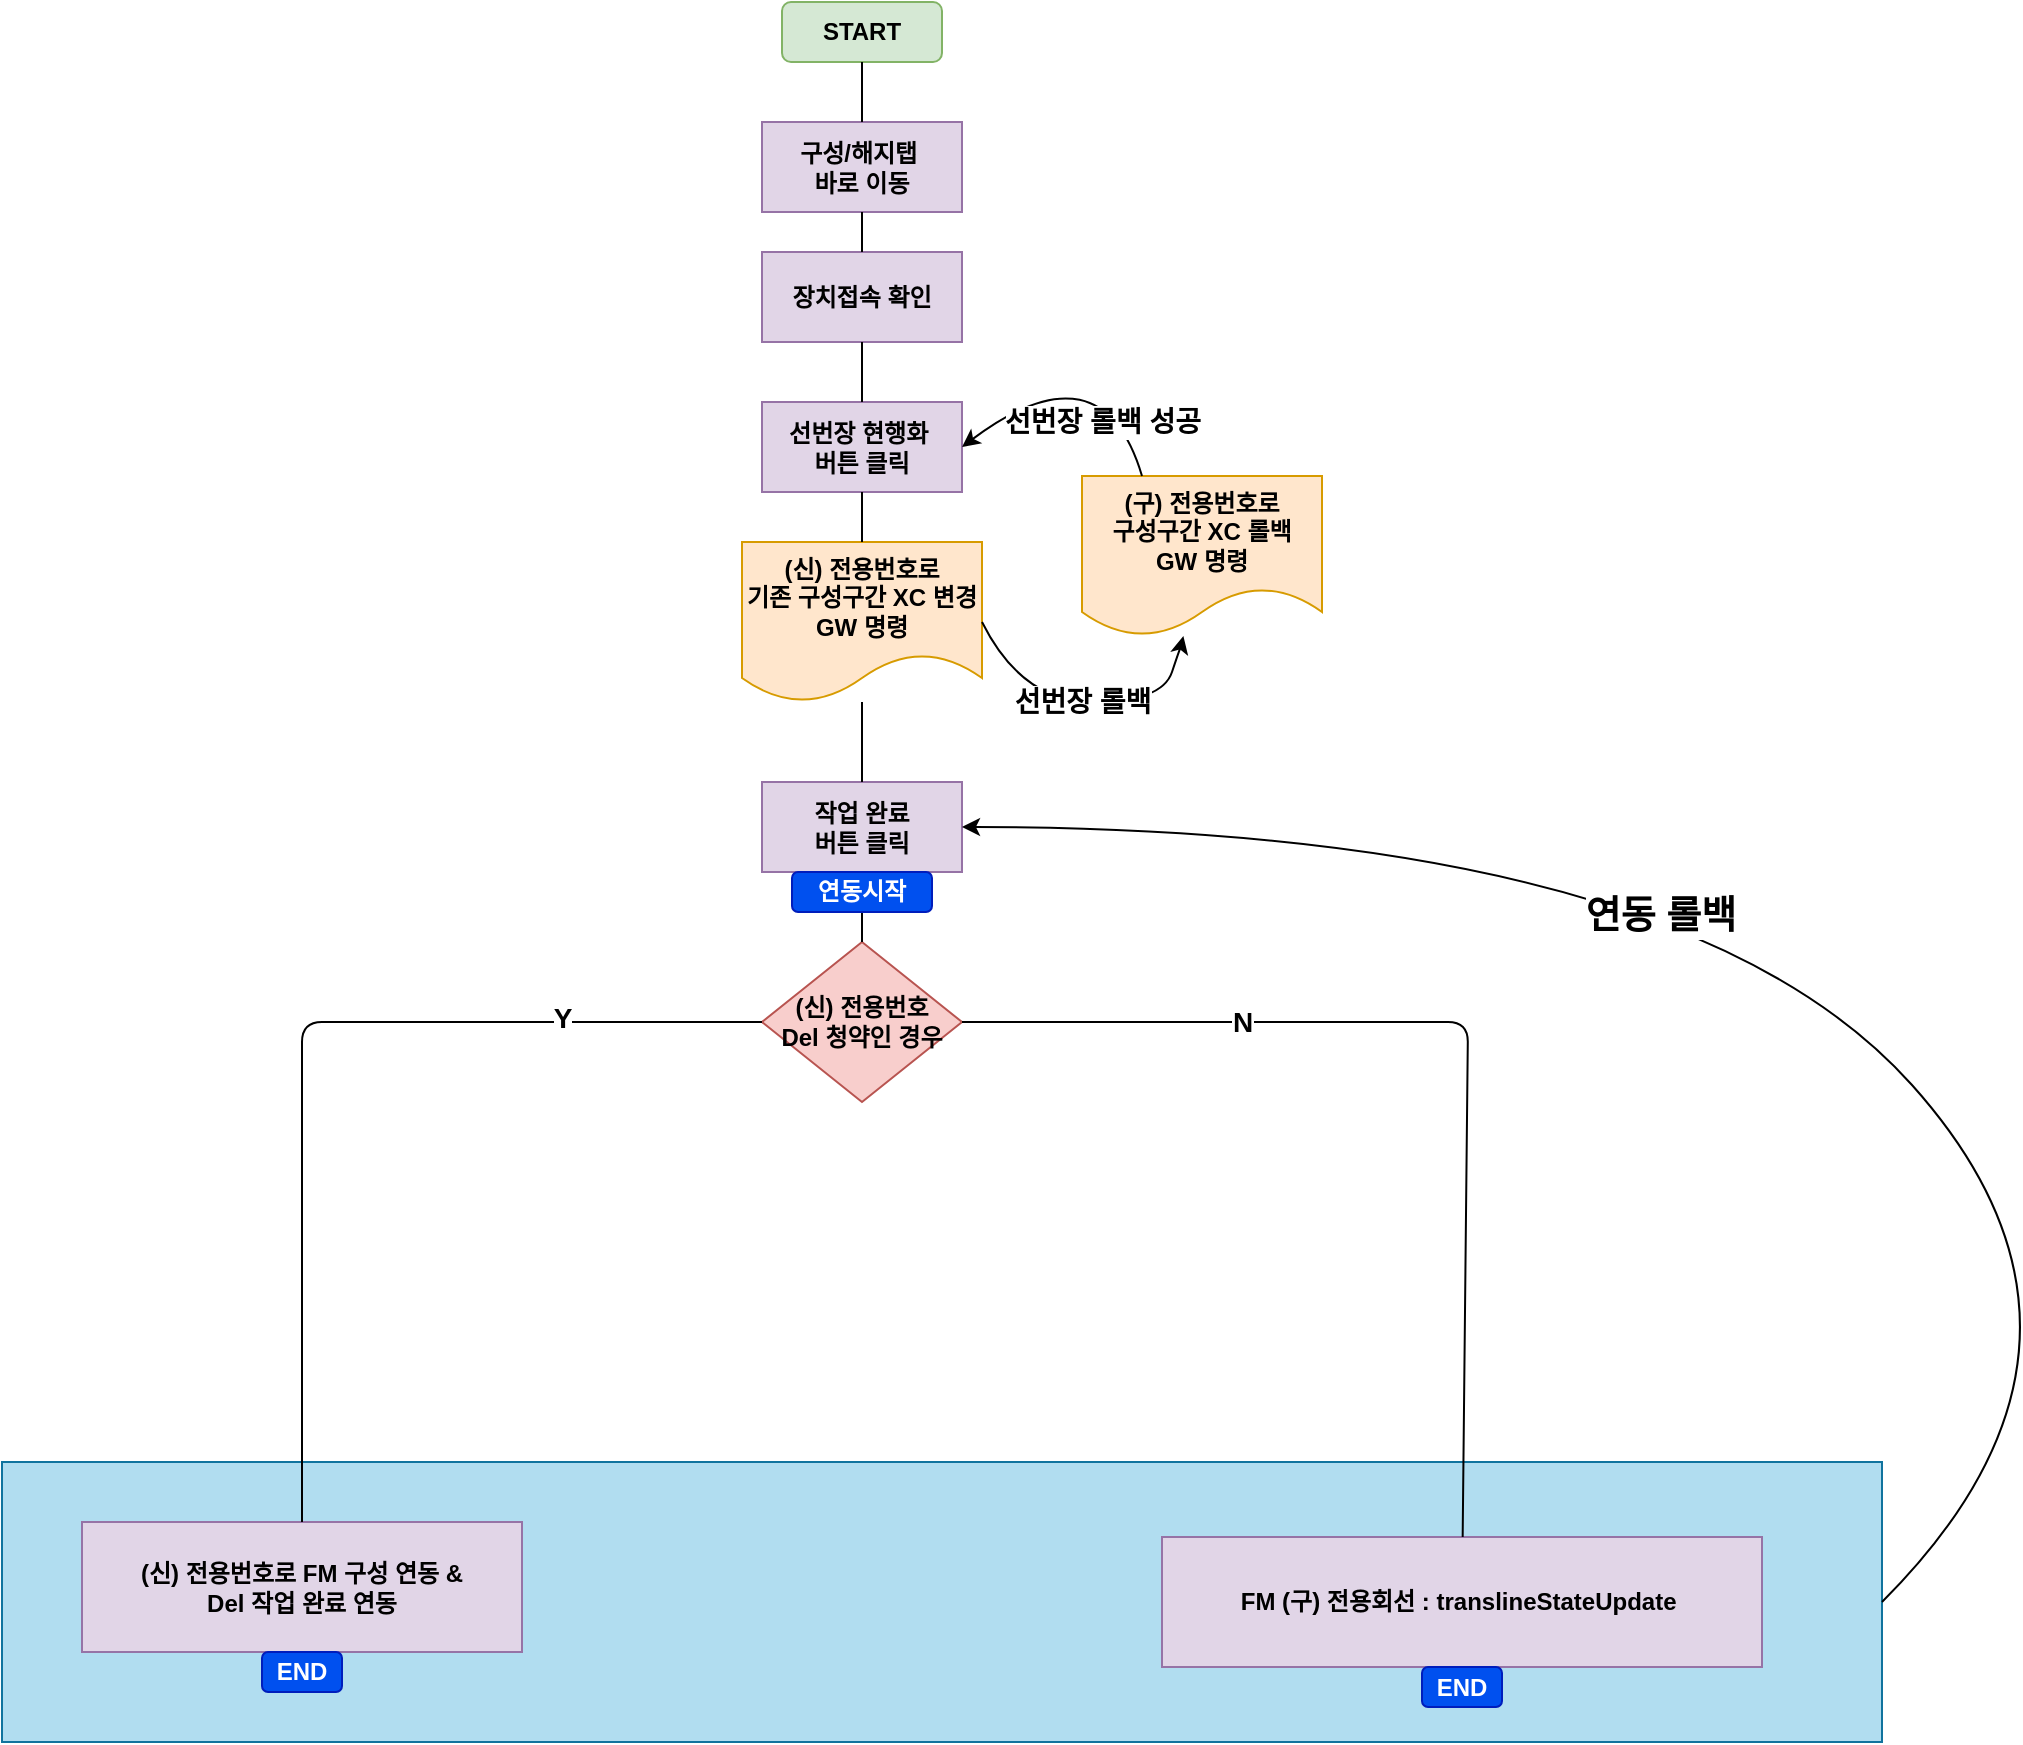 <mxfile version="13.6.2" type="github">
  <diagram id="IaiarV4zrtLxRmWvXDIx" name="Page-1">
    <mxGraphModel dx="3197" dy="1270" grid="1" gridSize="10" guides="1" tooltips="1" connect="1" arrows="1" fold="1" page="1" pageScale="1" pageWidth="827" pageHeight="1169" math="0" shadow="0">
      <root>
        <mxCell id="0" />
        <mxCell id="1" parent="0" />
        <mxCell id="ohzYLanDduz3XCmgsV_s-17" value="" style="rounded=0;whiteSpace=wrap;html=1;fontSize=14;verticalAlign=top;fillColor=#b1ddf0;strokeColor=#10739e;" parent="1" vertex="1">
          <mxGeometry x="-40" y="760" width="940" height="140" as="geometry" />
        </mxCell>
        <mxCell id="4EMHORrEHme-lxzbdlqC-1" value="START" style="rounded=1;whiteSpace=wrap;html=1;fillColor=#d5e8d4;strokeColor=#82b366;fontStyle=1" parent="1" vertex="1">
          <mxGeometry x="350" y="30" width="80" height="30" as="geometry" />
        </mxCell>
        <mxCell id="4EMHORrEHme-lxzbdlqC-2" value="구성/해지탭&amp;nbsp;&lt;br&gt;바로 이동" style="rounded=0;whiteSpace=wrap;html=1;fillColor=#e1d5e7;strokeColor=#9673a6;fontStyle=1" parent="1" vertex="1">
          <mxGeometry x="340" y="90" width="100" height="45" as="geometry" />
        </mxCell>
        <mxCell id="4EMHORrEHme-lxzbdlqC-4" value="선번장 현행화&amp;nbsp;&lt;br&gt;버튼 클릭" style="rounded=0;whiteSpace=wrap;html=1;fillColor=#e1d5e7;strokeColor=#9673a6;fontStyle=1" parent="1" vertex="1">
          <mxGeometry x="340" y="230" width="100" height="45" as="geometry" />
        </mxCell>
        <mxCell id="4EMHORrEHme-lxzbdlqC-5" value="(신) 전용번호로&lt;br&gt;기존 구성구간 XC 변경 GW 명령" style="shape=document;whiteSpace=wrap;html=1;boundedLbl=1;fillColor=#ffe6cc;strokeColor=#d79b00;fontStyle=1" parent="1" vertex="1">
          <mxGeometry x="330" y="300" width="120" height="80" as="geometry" />
        </mxCell>
        <mxCell id="4EMHORrEHme-lxzbdlqC-7" value="작업 완료&lt;br&gt;버튼 클릭" style="rounded=0;whiteSpace=wrap;html=1;fillColor=#e1d5e7;strokeColor=#9673a6;fontStyle=1" parent="1" vertex="1">
          <mxGeometry x="340" y="420" width="100" height="45" as="geometry" />
        </mxCell>
        <mxCell id="4EMHORrEHme-lxzbdlqC-8" value="장치접속 확인" style="rounded=0;whiteSpace=wrap;html=1;fillColor=#e1d5e7;strokeColor=#9673a6;fontStyle=1" parent="1" vertex="1">
          <mxGeometry x="340" y="155" width="100" height="45" as="geometry" />
        </mxCell>
        <mxCell id="4EMHORrEHme-lxzbdlqC-11" value="(신) 전용번호로 FM 구성 연동 &amp;amp;&lt;br&gt;Del 작업 완료 연동&lt;br&gt;" style="rounded=0;whiteSpace=wrap;html=1;fillColor=#e1d5e7;strokeColor=#9673a6;fontStyle=1" parent="1" vertex="1">
          <mxGeometry y="790" width="220" height="65" as="geometry" />
        </mxCell>
        <mxCell id="4EMHORrEHme-lxzbdlqC-12" value="(신) 전용번호&lt;br&gt;Del 청약인 경우" style="rhombus;whiteSpace=wrap;html=1;fillColor=#f8cecc;strokeColor=#b85450;fontStyle=1" parent="1" vertex="1">
          <mxGeometry x="340" y="500" width="100" height="80" as="geometry" />
        </mxCell>
        <mxCell id="4EMHORrEHme-lxzbdlqC-15" value="" style="endArrow=none;html=1;entryX=0;entryY=0.5;entryDx=0;entryDy=0;exitX=0.5;exitY=0;exitDx=0;exitDy=0;fontSize=14;fontStyle=1" parent="1" source="4EMHORrEHme-lxzbdlqC-11" target="4EMHORrEHme-lxzbdlqC-12" edge="1">
          <mxGeometry width="50" height="50" relative="1" as="geometry">
            <mxPoint x="420" y="790" as="sourcePoint" />
            <mxPoint x="390" y="720" as="targetPoint" />
            <Array as="points">
              <mxPoint x="110" y="540" />
            </Array>
          </mxGeometry>
        </mxCell>
        <mxCell id="4EMHORrEHme-lxzbdlqC-24" value="Y" style="edgeLabel;html=1;align=center;verticalAlign=middle;resizable=0;points=[];fontSize=14;fontStyle=1" parent="4EMHORrEHme-lxzbdlqC-15" vertex="1" connectable="0">
          <mxGeometry x="0.583" y="2" relative="1" as="geometry">
            <mxPoint as="offset" />
          </mxGeometry>
        </mxCell>
        <mxCell id="4EMHORrEHme-lxzbdlqC-16" value="FM (구) 전용회선 : translineStateUpdate&amp;nbsp;" style="rounded=0;whiteSpace=wrap;html=1;fillColor=#e1d5e7;strokeColor=#9673a6;fontStyle=1" parent="1" vertex="1">
          <mxGeometry x="540" y="797.5" width="300" height="65" as="geometry" />
        </mxCell>
        <mxCell id="4EMHORrEHme-lxzbdlqC-18" value="" style="endArrow=none;html=1;entryX=0.5;entryY=1;entryDx=0;entryDy=0;exitX=0.5;exitY=0;exitDx=0;exitDy=0;fontStyle=1" parent="1" source="4EMHORrEHme-lxzbdlqC-2" target="4EMHORrEHme-lxzbdlqC-1" edge="1">
          <mxGeometry width="50" height="50" relative="1" as="geometry">
            <mxPoint x="240" y="250" as="sourcePoint" />
            <mxPoint x="290" y="200" as="targetPoint" />
          </mxGeometry>
        </mxCell>
        <mxCell id="4EMHORrEHme-lxzbdlqC-19" value="" style="endArrow=none;html=1;entryX=0.5;entryY=1;entryDx=0;entryDy=0;exitX=0.5;exitY=0;exitDx=0;exitDy=0;fontStyle=1" parent="1" source="4EMHORrEHme-lxzbdlqC-8" target="4EMHORrEHme-lxzbdlqC-2" edge="1">
          <mxGeometry width="50" height="50" relative="1" as="geometry">
            <mxPoint x="240" y="250" as="sourcePoint" />
            <mxPoint x="290" y="200" as="targetPoint" />
          </mxGeometry>
        </mxCell>
        <mxCell id="4EMHORrEHme-lxzbdlqC-20" value="" style="endArrow=none;html=1;entryX=0.5;entryY=1;entryDx=0;entryDy=0;exitX=0.5;exitY=0;exitDx=0;exitDy=0;fontStyle=1" parent="1" source="4EMHORrEHme-lxzbdlqC-4" target="4EMHORrEHme-lxzbdlqC-8" edge="1">
          <mxGeometry width="50" height="50" relative="1" as="geometry">
            <mxPoint x="240" y="250" as="sourcePoint" />
            <mxPoint x="290" y="200" as="targetPoint" />
          </mxGeometry>
        </mxCell>
        <mxCell id="4EMHORrEHme-lxzbdlqC-21" value="" style="endArrow=none;html=1;entryX=0.5;entryY=1;entryDx=0;entryDy=0;fontStyle=1" parent="1" source="4EMHORrEHme-lxzbdlqC-5" target="4EMHORrEHme-lxzbdlqC-4" edge="1">
          <mxGeometry width="50" height="50" relative="1" as="geometry">
            <mxPoint x="240" y="450" as="sourcePoint" />
            <mxPoint x="290" y="400" as="targetPoint" />
          </mxGeometry>
        </mxCell>
        <mxCell id="4EMHORrEHme-lxzbdlqC-22" value="" style="endArrow=none;html=1;entryX=0.5;entryY=0;entryDx=0;entryDy=0;fontStyle=1" parent="1" source="4EMHORrEHme-lxzbdlqC-5" target="4EMHORrEHme-lxzbdlqC-7" edge="1">
          <mxGeometry width="50" height="50" relative="1" as="geometry">
            <mxPoint x="240" y="450" as="sourcePoint" />
            <mxPoint x="290" y="400" as="targetPoint" />
          </mxGeometry>
        </mxCell>
        <mxCell id="4EMHORrEHme-lxzbdlqC-23" value="" style="endArrow=none;html=1;entryX=0.5;entryY=1;entryDx=0;entryDy=0;exitX=0.5;exitY=0;exitDx=0;exitDy=0;fontStyle=1" parent="1" target="4EMHORrEHme-lxzbdlqC-7" edge="1">
          <mxGeometry width="50" height="50" relative="1" as="geometry">
            <mxPoint x="390" y="500" as="sourcePoint" />
            <mxPoint x="290" y="500" as="targetPoint" />
          </mxGeometry>
        </mxCell>
        <mxCell id="4EMHORrEHme-lxzbdlqC-25" value="END" style="rounded=1;whiteSpace=wrap;html=1;fillColor=#0050ef;strokeColor=#001DBC;fontColor=#ffffff;fontStyle=1" parent="1" vertex="1">
          <mxGeometry x="90" y="855" width="40" height="20" as="geometry" />
        </mxCell>
        <mxCell id="4EMHORrEHme-lxzbdlqC-27" value="END" style="rounded=1;whiteSpace=wrap;html=1;fillColor=#0050ef;strokeColor=#001DBC;fontColor=#ffffff;fontStyle=1" parent="1" vertex="1">
          <mxGeometry x="670" y="862.5" width="40" height="20" as="geometry" />
        </mxCell>
        <mxCell id="SZAGpQV5Ku6kyoJLEka8-1" value="연동시작" style="rounded=1;whiteSpace=wrap;html=1;fillColor=#0050ef;strokeColor=#001DBC;fontColor=#ffffff;fontStyle=1" parent="1" vertex="1">
          <mxGeometry x="355" y="465" width="70" height="20" as="geometry" />
        </mxCell>
        <mxCell id="ohzYLanDduz3XCmgsV_s-2" value="N" style="endArrow=none;html=1;entryX=1;entryY=0.5;entryDx=0;entryDy=0;fontStyle=1;fontSize=14;" parent="1" source="4EMHORrEHme-lxzbdlqC-16" target="4EMHORrEHme-lxzbdlqC-12" edge="1">
          <mxGeometry x="0.452" width="50" height="50" relative="1" as="geometry">
            <mxPoint x="920" y="657.5" as="sourcePoint" />
            <mxPoint x="490" y="570" as="targetPoint" />
            <Array as="points">
              <mxPoint x="693" y="540" />
            </Array>
            <mxPoint as="offset" />
          </mxGeometry>
        </mxCell>
        <mxCell id="ohzYLanDduz3XCmgsV_s-8" value="(구) 전용번호로&lt;br&gt;구성구간 XC 롤백&lt;br&gt;GW 명령" style="shape=document;whiteSpace=wrap;html=1;boundedLbl=1;fillColor=#ffe6cc;strokeColor=#d79b00;fontStyle=1" parent="1" vertex="1">
          <mxGeometry x="500" y="267" width="120" height="80" as="geometry" />
        </mxCell>
        <mxCell id="ohzYLanDduz3XCmgsV_s-9" value="선번장 롤백" style="curved=1;endArrow=classic;html=1;fontSize=14;exitX=1;exitY=0.5;exitDx=0;exitDy=0;fontStyle=1" parent="1" source="4EMHORrEHme-lxzbdlqC-5" target="ohzYLanDduz3XCmgsV_s-8" edge="1">
          <mxGeometry width="50" height="50" relative="1" as="geometry">
            <mxPoint x="490" y="420" as="sourcePoint" />
            <mxPoint x="580" y="350" as="targetPoint" />
            <Array as="points">
              <mxPoint x="470" y="380" />
              <mxPoint x="540" y="380" />
              <mxPoint x="550" y="350" />
            </Array>
          </mxGeometry>
        </mxCell>
        <mxCell id="ohzYLanDduz3XCmgsV_s-11" value="선번장 롤백 성공" style="curved=1;endArrow=classic;html=1;fontSize=14;entryX=1;entryY=0.5;entryDx=0;entryDy=0;exitX=0.25;exitY=0;exitDx=0;exitDy=0;fontStyle=1" parent="1" source="ohzYLanDduz3XCmgsV_s-8" target="4EMHORrEHme-lxzbdlqC-4" edge="1">
          <mxGeometry x="-0.599" y="11" width="50" height="50" relative="1" as="geometry">
            <mxPoint x="520" y="210" as="sourcePoint" />
            <mxPoint x="570" y="160" as="targetPoint" />
            <Array as="points">
              <mxPoint x="510" y="200" />
            </Array>
            <mxPoint as="offset" />
          </mxGeometry>
        </mxCell>
        <mxCell id="ohzYLanDduz3XCmgsV_s-21" value="연동 롤백" style="curved=1;endArrow=classic;html=1;fontSize=19;entryX=1;entryY=0.5;entryDx=0;entryDy=0;exitX=1;exitY=0.5;exitDx=0;exitDy=0;fontStyle=1" parent="1" source="ohzYLanDduz3XCmgsV_s-17" target="4EMHORrEHme-lxzbdlqC-7" edge="1">
          <mxGeometry x="0.131" y="38" width="50" height="50" relative="1" as="geometry">
            <mxPoint x="1241" y="730" as="sourcePoint" />
            <mxPoint x="1330" y="632.5" as="targetPoint" />
            <Array as="points">
              <mxPoint x="1030" y="700" />
              <mxPoint x="800" y="443" />
            </Array>
            <mxPoint y="-1" as="offset" />
          </mxGeometry>
        </mxCell>
      </root>
    </mxGraphModel>
  </diagram>
</mxfile>

